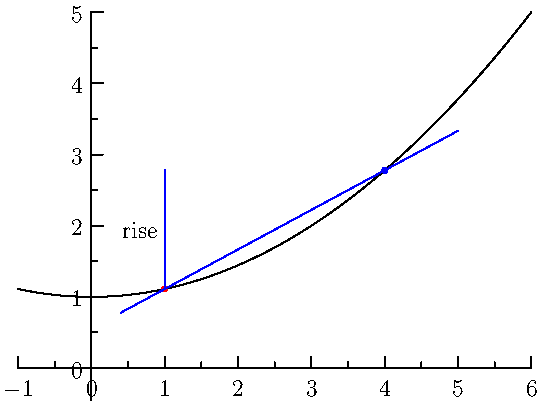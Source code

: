 import graph;

size (0,200,IgnoreAspect);

real f(real x) { return (1/9)*x^2 + 1; }

real x0=1;
real y0=f(1);
real x1=4;
real y1=f(4);
real m = (y1-y0)/(x1-x0);

real sec(real x) { return m*(x-x1)+y1; }

draw(graph(f,-1,6),black);

xaxis(LeftTicks);
yaxis(RightTicks);

dot((x0,y0),red);
dot((x1,y1),blue);

draw(graph(sec,0.4,5),blue);

draw((x0,y0)--(x0,y1),blue);
label("rise",(x0,(y0+y1)/2),W);
